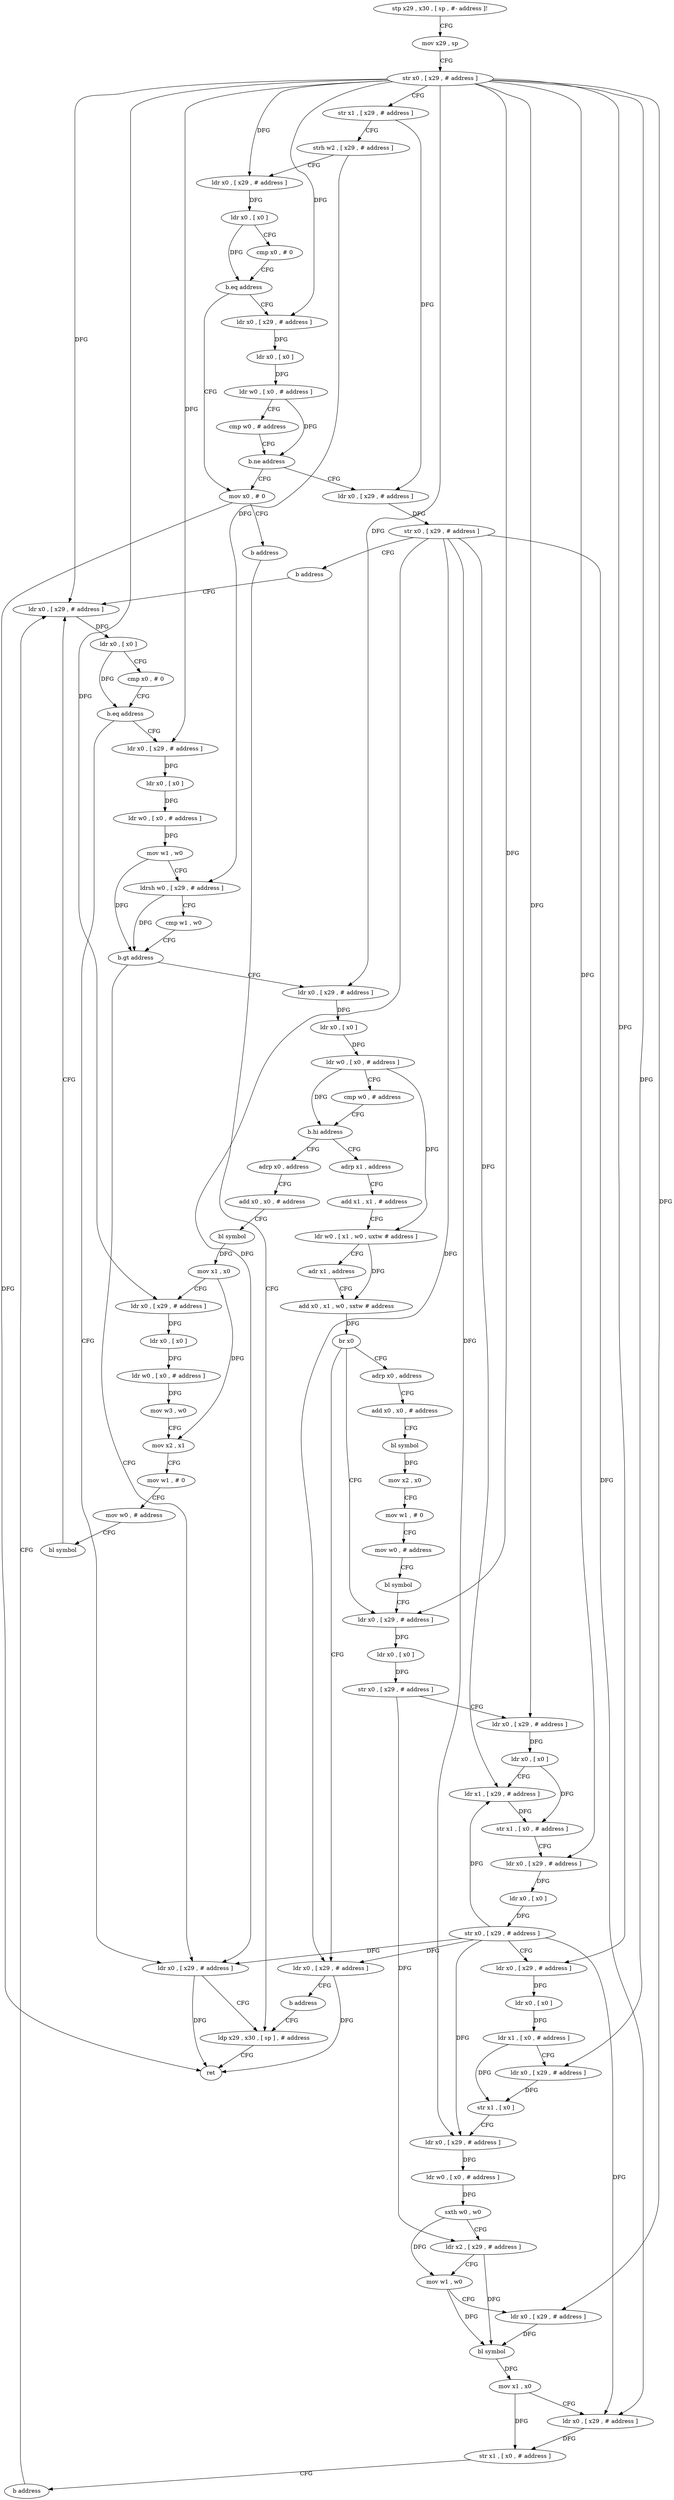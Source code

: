 digraph "func" {
"4228848" [label = "stp x29 , x30 , [ sp , #- address ]!" ]
"4228852" [label = "mov x29 , sp" ]
"4228856" [label = "str x0 , [ x29 , # address ]" ]
"4228860" [label = "str x1 , [ x29 , # address ]" ]
"4228864" [label = "strh w2 , [ x29 , # address ]" ]
"4228868" [label = "ldr x0 , [ x29 , # address ]" ]
"4228872" [label = "ldr x0 , [ x0 ]" ]
"4228876" [label = "cmp x0 , # 0" ]
"4228880" [label = "b.eq address" ]
"4228904" [label = "mov x0 , # 0" ]
"4228884" [label = "ldr x0 , [ x29 , # address ]" ]
"4228908" [label = "b address" ]
"4229204" [label = "ldp x29 , x30 , [ sp ] , # address" ]
"4228888" [label = "ldr x0 , [ x0 ]" ]
"4228892" [label = "ldr w0 , [ x0 , # address ]" ]
"4228896" [label = "cmp w0 , # address" ]
"4228900" [label = "b.ne address" ]
"4228912" [label = "ldr x0 , [ x29 , # address ]" ]
"4229208" [label = "ret" ]
"4228916" [label = "str x0 , [ x29 , # address ]" ]
"4228920" [label = "b address" ]
"4229156" [label = "ldr x0 , [ x29 , # address ]" ]
"4229160" [label = "ldr x0 , [ x0 ]" ]
"4229164" [label = "cmp x0 , # 0" ]
"4229168" [label = "b.eq address" ]
"4229200" [label = "ldr x0 , [ x29 , # address ]" ]
"4229172" [label = "ldr x0 , [ x29 , # address ]" ]
"4229176" [label = "ldr x0 , [ x0 ]" ]
"4229180" [label = "ldr w0 , [ x0 , # address ]" ]
"4229184" [label = "mov w1 , w0" ]
"4229188" [label = "ldrsh w0 , [ x29 , # address ]" ]
"4229192" [label = "cmp w1 , w0" ]
"4229196" [label = "b.gt address" ]
"4228924" [label = "ldr x0 , [ x29 , # address ]" ]
"4228928" [label = "ldr x0 , [ x0 ]" ]
"4228932" [label = "ldr w0 , [ x0 , # address ]" ]
"4228936" [label = "cmp w0 , # address" ]
"4228940" [label = "b.hi address" ]
"4229108" [label = "adrp x0 , address" ]
"4228944" [label = "adrp x1 , address" ]
"4229112" [label = "add x0 , x0 , # address" ]
"4229116" [label = "bl symbol" ]
"4229120" [label = "mov x1 , x0" ]
"4229124" [label = "ldr x0 , [ x29 , # address ]" ]
"4229128" [label = "ldr x0 , [ x0 ]" ]
"4229132" [label = "ldr w0 , [ x0 , # address ]" ]
"4229136" [label = "mov w3 , w0" ]
"4229140" [label = "mov x2 , x1" ]
"4229144" [label = "mov w1 , # 0" ]
"4229148" [label = "mov w0 , # address" ]
"4229152" [label = "bl symbol" ]
"4228948" [label = "add x1 , x1 , # address" ]
"4228952" [label = "ldr w0 , [ x1 , w0 , uxtw # address ]" ]
"4228956" [label = "adr x1 , address" ]
"4228960" [label = "add x0 , x1 , w0 , sxtw # address" ]
"4228964" [label = "br x0" ]
"4228968" [label = "adrp x0 , address" ]
"4228996" [label = "ldr x0 , [ x29 , # address ]" ]
"4229100" [label = "ldr x0 , [ x29 , # address ]" ]
"4228972" [label = "add x0 , x0 , # address" ]
"4228976" [label = "bl symbol" ]
"4228980" [label = "mov x2 , x0" ]
"4228984" [label = "mov w1 , # 0" ]
"4228988" [label = "mov w0 , # address" ]
"4228992" [label = "bl symbol" ]
"4229000" [label = "ldr x0 , [ x0 ]" ]
"4229004" [label = "str x0 , [ x29 , # address ]" ]
"4229008" [label = "ldr x0 , [ x29 , # address ]" ]
"4229012" [label = "ldr x0 , [ x0 ]" ]
"4229016" [label = "ldr x1 , [ x29 , # address ]" ]
"4229020" [label = "str x1 , [ x0 , # address ]" ]
"4229024" [label = "ldr x0 , [ x29 , # address ]" ]
"4229028" [label = "ldr x0 , [ x0 ]" ]
"4229032" [label = "str x0 , [ x29 , # address ]" ]
"4229036" [label = "ldr x0 , [ x29 , # address ]" ]
"4229040" [label = "ldr x0 , [ x0 ]" ]
"4229044" [label = "ldr x1 , [ x0 , # address ]" ]
"4229048" [label = "ldr x0 , [ x29 , # address ]" ]
"4229052" [label = "str x1 , [ x0 ]" ]
"4229056" [label = "ldr x0 , [ x29 , # address ]" ]
"4229060" [label = "ldr w0 , [ x0 , # address ]" ]
"4229064" [label = "sxth w0 , w0" ]
"4229068" [label = "ldr x2 , [ x29 , # address ]" ]
"4229072" [label = "mov w1 , w0" ]
"4229076" [label = "ldr x0 , [ x29 , # address ]" ]
"4229080" [label = "bl symbol" ]
"4229084" [label = "mov x1 , x0" ]
"4229088" [label = "ldr x0 , [ x29 , # address ]" ]
"4229092" [label = "str x1 , [ x0 , # address ]" ]
"4229096" [label = "b address" ]
"4229104" [label = "b address" ]
"4228848" -> "4228852" [ label = "CFG" ]
"4228852" -> "4228856" [ label = "CFG" ]
"4228856" -> "4228860" [ label = "CFG" ]
"4228856" -> "4228868" [ label = "DFG" ]
"4228856" -> "4228884" [ label = "DFG" ]
"4228856" -> "4229156" [ label = "DFG" ]
"4228856" -> "4229172" [ label = "DFG" ]
"4228856" -> "4228924" [ label = "DFG" ]
"4228856" -> "4229124" [ label = "DFG" ]
"4228856" -> "4228996" [ label = "DFG" ]
"4228856" -> "4229008" [ label = "DFG" ]
"4228856" -> "4229024" [ label = "DFG" ]
"4228856" -> "4229036" [ label = "DFG" ]
"4228856" -> "4229048" [ label = "DFG" ]
"4228856" -> "4229076" [ label = "DFG" ]
"4228860" -> "4228864" [ label = "CFG" ]
"4228860" -> "4228912" [ label = "DFG" ]
"4228864" -> "4228868" [ label = "CFG" ]
"4228864" -> "4229188" [ label = "DFG" ]
"4228868" -> "4228872" [ label = "DFG" ]
"4228872" -> "4228876" [ label = "CFG" ]
"4228872" -> "4228880" [ label = "DFG" ]
"4228876" -> "4228880" [ label = "CFG" ]
"4228880" -> "4228904" [ label = "CFG" ]
"4228880" -> "4228884" [ label = "CFG" ]
"4228904" -> "4228908" [ label = "CFG" ]
"4228904" -> "4229208" [ label = "DFG" ]
"4228884" -> "4228888" [ label = "DFG" ]
"4228908" -> "4229204" [ label = "CFG" ]
"4229204" -> "4229208" [ label = "CFG" ]
"4228888" -> "4228892" [ label = "DFG" ]
"4228892" -> "4228896" [ label = "CFG" ]
"4228892" -> "4228900" [ label = "DFG" ]
"4228896" -> "4228900" [ label = "CFG" ]
"4228900" -> "4228912" [ label = "CFG" ]
"4228900" -> "4228904" [ label = "CFG" ]
"4228912" -> "4228916" [ label = "DFG" ]
"4228916" -> "4228920" [ label = "CFG" ]
"4228916" -> "4229200" [ label = "DFG" ]
"4228916" -> "4229016" [ label = "DFG" ]
"4228916" -> "4229056" [ label = "DFG" ]
"4228916" -> "4229088" [ label = "DFG" ]
"4228916" -> "4229100" [ label = "DFG" ]
"4228920" -> "4229156" [ label = "CFG" ]
"4229156" -> "4229160" [ label = "DFG" ]
"4229160" -> "4229164" [ label = "CFG" ]
"4229160" -> "4229168" [ label = "DFG" ]
"4229164" -> "4229168" [ label = "CFG" ]
"4229168" -> "4229200" [ label = "CFG" ]
"4229168" -> "4229172" [ label = "CFG" ]
"4229200" -> "4229204" [ label = "CFG" ]
"4229200" -> "4229208" [ label = "DFG" ]
"4229172" -> "4229176" [ label = "DFG" ]
"4229176" -> "4229180" [ label = "DFG" ]
"4229180" -> "4229184" [ label = "DFG" ]
"4229184" -> "4229188" [ label = "CFG" ]
"4229184" -> "4229196" [ label = "DFG" ]
"4229188" -> "4229192" [ label = "CFG" ]
"4229188" -> "4229196" [ label = "DFG" ]
"4229192" -> "4229196" [ label = "CFG" ]
"4229196" -> "4228924" [ label = "CFG" ]
"4229196" -> "4229200" [ label = "CFG" ]
"4228924" -> "4228928" [ label = "DFG" ]
"4228928" -> "4228932" [ label = "DFG" ]
"4228932" -> "4228936" [ label = "CFG" ]
"4228932" -> "4228940" [ label = "DFG" ]
"4228932" -> "4228952" [ label = "DFG" ]
"4228936" -> "4228940" [ label = "CFG" ]
"4228940" -> "4229108" [ label = "CFG" ]
"4228940" -> "4228944" [ label = "CFG" ]
"4229108" -> "4229112" [ label = "CFG" ]
"4228944" -> "4228948" [ label = "CFG" ]
"4229112" -> "4229116" [ label = "CFG" ]
"4229116" -> "4229120" [ label = "DFG" ]
"4229120" -> "4229124" [ label = "CFG" ]
"4229120" -> "4229140" [ label = "DFG" ]
"4229124" -> "4229128" [ label = "DFG" ]
"4229128" -> "4229132" [ label = "DFG" ]
"4229132" -> "4229136" [ label = "DFG" ]
"4229136" -> "4229140" [ label = "CFG" ]
"4229140" -> "4229144" [ label = "CFG" ]
"4229144" -> "4229148" [ label = "CFG" ]
"4229148" -> "4229152" [ label = "CFG" ]
"4229152" -> "4229156" [ label = "CFG" ]
"4228948" -> "4228952" [ label = "CFG" ]
"4228952" -> "4228956" [ label = "CFG" ]
"4228952" -> "4228960" [ label = "DFG" ]
"4228956" -> "4228960" [ label = "CFG" ]
"4228960" -> "4228964" [ label = "DFG" ]
"4228964" -> "4228968" [ label = "CFG" ]
"4228964" -> "4228996" [ label = "CFG" ]
"4228964" -> "4229100" [ label = "CFG" ]
"4228968" -> "4228972" [ label = "CFG" ]
"4228996" -> "4229000" [ label = "DFG" ]
"4229100" -> "4229104" [ label = "CFG" ]
"4229100" -> "4229208" [ label = "DFG" ]
"4228972" -> "4228976" [ label = "CFG" ]
"4228976" -> "4228980" [ label = "DFG" ]
"4228980" -> "4228984" [ label = "CFG" ]
"4228984" -> "4228988" [ label = "CFG" ]
"4228988" -> "4228992" [ label = "CFG" ]
"4228992" -> "4228996" [ label = "CFG" ]
"4229000" -> "4229004" [ label = "DFG" ]
"4229004" -> "4229008" [ label = "CFG" ]
"4229004" -> "4229068" [ label = "DFG" ]
"4229008" -> "4229012" [ label = "DFG" ]
"4229012" -> "4229016" [ label = "CFG" ]
"4229012" -> "4229020" [ label = "DFG" ]
"4229016" -> "4229020" [ label = "DFG" ]
"4229020" -> "4229024" [ label = "CFG" ]
"4229024" -> "4229028" [ label = "DFG" ]
"4229028" -> "4229032" [ label = "DFG" ]
"4229032" -> "4229036" [ label = "CFG" ]
"4229032" -> "4229200" [ label = "DFG" ]
"4229032" -> "4229016" [ label = "DFG" ]
"4229032" -> "4229056" [ label = "DFG" ]
"4229032" -> "4229088" [ label = "DFG" ]
"4229032" -> "4229100" [ label = "DFG" ]
"4229036" -> "4229040" [ label = "DFG" ]
"4229040" -> "4229044" [ label = "DFG" ]
"4229044" -> "4229048" [ label = "CFG" ]
"4229044" -> "4229052" [ label = "DFG" ]
"4229048" -> "4229052" [ label = "DFG" ]
"4229052" -> "4229056" [ label = "CFG" ]
"4229056" -> "4229060" [ label = "DFG" ]
"4229060" -> "4229064" [ label = "DFG" ]
"4229064" -> "4229068" [ label = "CFG" ]
"4229064" -> "4229072" [ label = "DFG" ]
"4229068" -> "4229072" [ label = "CFG" ]
"4229068" -> "4229080" [ label = "DFG" ]
"4229072" -> "4229076" [ label = "CFG" ]
"4229072" -> "4229080" [ label = "DFG" ]
"4229076" -> "4229080" [ label = "DFG" ]
"4229080" -> "4229084" [ label = "DFG" ]
"4229084" -> "4229088" [ label = "CFG" ]
"4229084" -> "4229092" [ label = "DFG" ]
"4229088" -> "4229092" [ label = "DFG" ]
"4229092" -> "4229096" [ label = "CFG" ]
"4229096" -> "4229156" [ label = "CFG" ]
"4229104" -> "4229204" [ label = "CFG" ]
}
